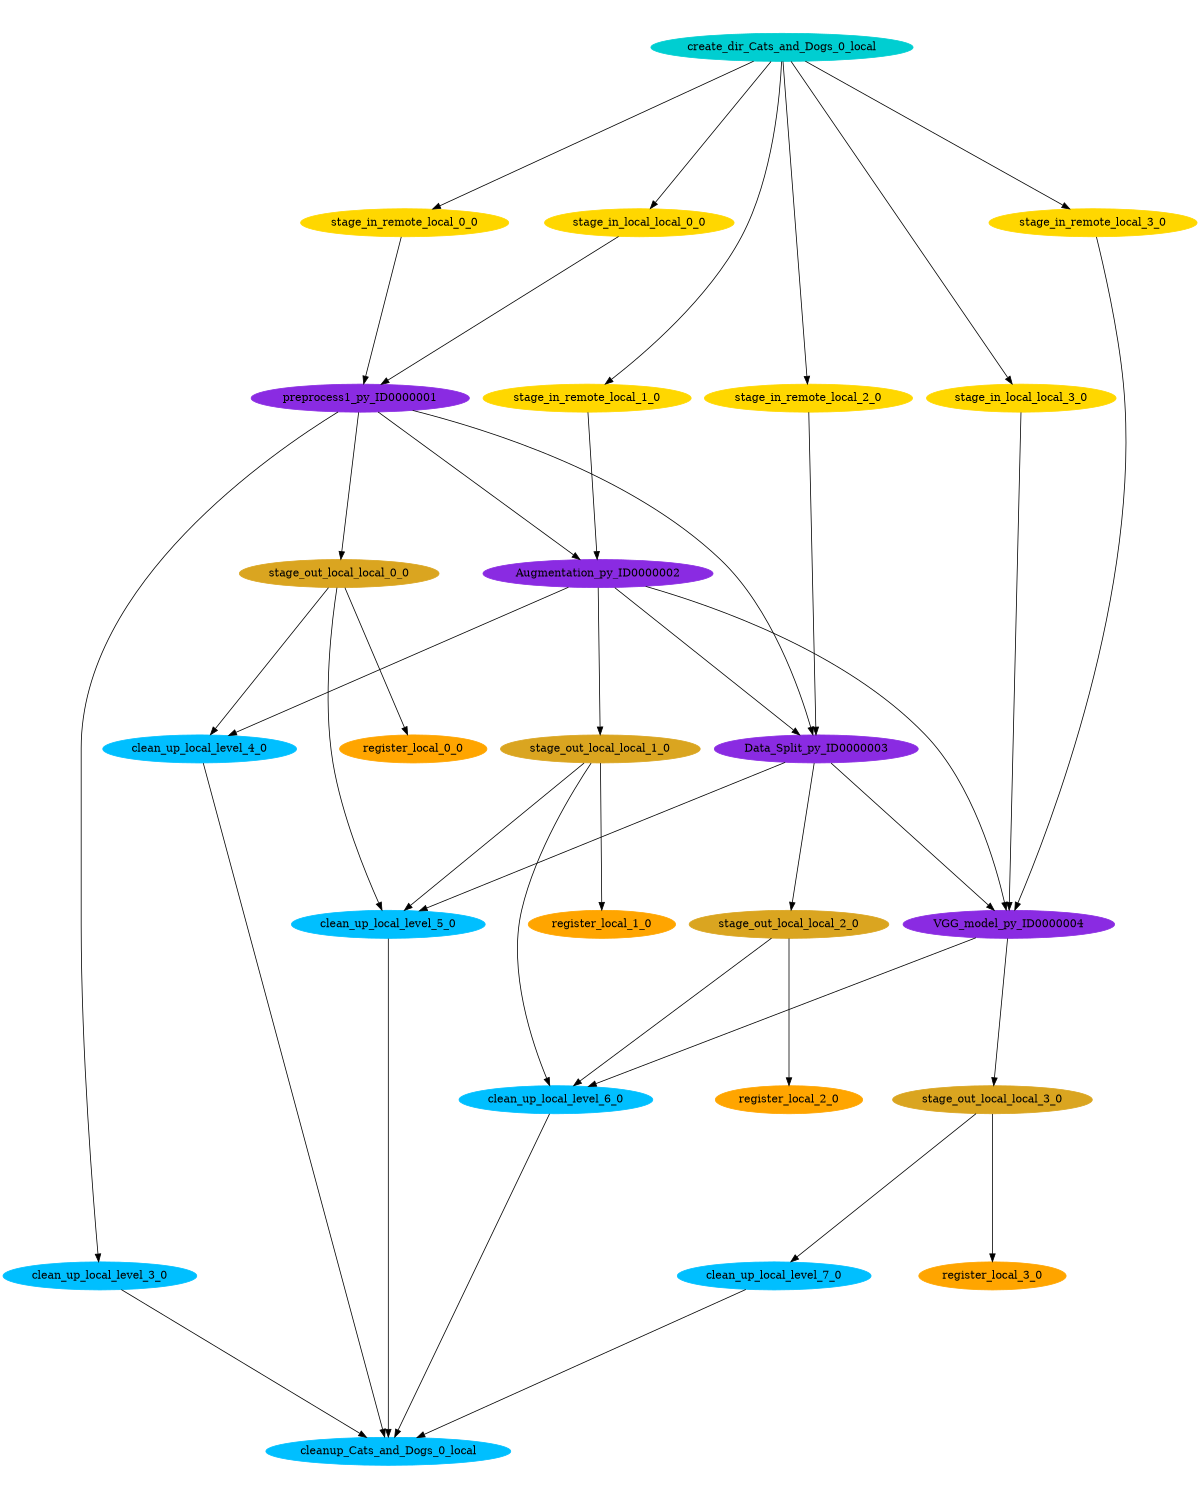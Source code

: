 digraph E {
size="8.0,10.0"
ratio=fill
node [shape=ellipse]
edge [arrowhead=normal, arrowsize=1.0]
	"stage_in_remote_local_2_0" [color=gold,style=filled,label="stage_in_remote_local_2_0"]
	"cleanup_Cats_and_Dogs_0_local" [color=deepskyblue,style=filled,label="cleanup_Cats_and_Dogs_0_local"]
	"stage_in_remote_local_1_0" [color=gold,style=filled,label="stage_in_remote_local_1_0"]
	"stage_in_remote_local_0_0" [color=gold,style=filled,label="stage_in_remote_local_0_0"]
	"clean_up_local_level_3_0" [color=deepskyblue,style=filled,label="clean_up_local_level_3_0"]
	"preprocess1_py_ID0000001" [color=blueviolet,style=filled,label="preprocess1_py_ID0000001"]
	"clean_up_local_level_4_0" [color=deepskyblue,style=filled,label="clean_up_local_level_4_0"]
	"clean_up_local_level_5_0" [color=deepskyblue,style=filled,label="clean_up_local_level_5_0"]
	"clean_up_local_level_6_0" [color=deepskyblue,style=filled,label="clean_up_local_level_6_0"]
	"clean_up_local_level_7_0" [color=deepskyblue,style=filled,label="clean_up_local_level_7_0"]
	"stage_in_local_local_0_0" [color=gold,style=filled,label="stage_in_local_local_0_0"]
	"stage_in_local_local_3_0" [color=gold,style=filled,label="stage_in_local_local_3_0"]
	"Data_Split_py_ID0000003" [color=blueviolet,style=filled,label="Data_Split_py_ID0000003"]
	"stage_in_remote_local_3_0" [color=gold,style=filled,label="stage_in_remote_local_3_0"]
	"stage_out_local_local_3_0" [color=goldenrod,style=filled,label="stage_out_local_local_3_0"]
	"stage_out_local_local_2_0" [color=goldenrod,style=filled,label="stage_out_local_local_2_0"]
	"stage_out_local_local_1_0" [color=goldenrod,style=filled,label="stage_out_local_local_1_0"]
	"VGG_model_py_ID0000004" [color=blueviolet,style=filled,label="VGG_model_py_ID0000004"]
	"stage_out_local_local_0_0" [color=goldenrod,style=filled,label="stage_out_local_local_0_0"]
	"Augmentation_py_ID0000002" [color=blueviolet,style=filled,label="Augmentation_py_ID0000002"]
	"create_dir_Cats_and_Dogs_0_local" [color=darkturquoise,style=filled,label="create_dir_Cats_and_Dogs_0_local"]
	"register_local_3_0" [color=orange,style=filled,label="register_local_3_0"]
	"register_local_2_0" [color=orange,style=filled,label="register_local_2_0"]
	"register_local_1_0" [color=orange,style=filled,label="register_local_1_0"]
	"register_local_0_0" [color=orange,style=filled,label="register_local_0_0"]

	"stage_in_remote_local_2_0" -> "Data_Split_py_ID0000003"
	"stage_in_remote_local_1_0" -> "Augmentation_py_ID0000002"
	"stage_in_remote_local_0_0" -> "preprocess1_py_ID0000001"
	"clean_up_local_level_3_0" -> "cleanup_Cats_and_Dogs_0_local"
	"preprocess1_py_ID0000001" -> "Augmentation_py_ID0000002"
	"preprocess1_py_ID0000001" -> "Data_Split_py_ID0000003"
	"preprocess1_py_ID0000001" -> "clean_up_local_level_3_0"
	"preprocess1_py_ID0000001" -> "stage_out_local_local_0_0"
	"clean_up_local_level_4_0" -> "cleanup_Cats_and_Dogs_0_local"
	"clean_up_local_level_5_0" -> "cleanup_Cats_and_Dogs_0_local"
	"clean_up_local_level_6_0" -> "cleanup_Cats_and_Dogs_0_local"
	"clean_up_local_level_7_0" -> "cleanup_Cats_and_Dogs_0_local"
	"stage_in_local_local_0_0" -> "preprocess1_py_ID0000001"
	"stage_in_local_local_3_0" -> "VGG_model_py_ID0000004"
	"Data_Split_py_ID0000003" -> "stage_out_local_local_2_0"
	"Data_Split_py_ID0000003" -> "VGG_model_py_ID0000004"
	"Data_Split_py_ID0000003" -> "clean_up_local_level_5_0"
	"stage_in_remote_local_3_0" -> "VGG_model_py_ID0000004"
	"stage_out_local_local_3_0" -> "register_local_3_0"
	"stage_out_local_local_3_0" -> "clean_up_local_level_7_0"
	"stage_out_local_local_2_0" -> "register_local_2_0"
	"stage_out_local_local_2_0" -> "clean_up_local_level_6_0"
	"stage_out_local_local_1_0" -> "register_local_1_0"
	"stage_out_local_local_1_0" -> "clean_up_local_level_5_0"
	"stage_out_local_local_1_0" -> "clean_up_local_level_6_0"
	"VGG_model_py_ID0000004" -> "stage_out_local_local_3_0"
	"VGG_model_py_ID0000004" -> "clean_up_local_level_6_0"
	"stage_out_local_local_0_0" -> "register_local_0_0"
	"stage_out_local_local_0_0" -> "clean_up_local_level_4_0"
	"stage_out_local_local_0_0" -> "clean_up_local_level_5_0"
	"Augmentation_py_ID0000002" -> "Data_Split_py_ID0000003"
	"Augmentation_py_ID0000002" -> "stage_out_local_local_1_0"
	"Augmentation_py_ID0000002" -> "VGG_model_py_ID0000004"
	"Augmentation_py_ID0000002" -> "clean_up_local_level_4_0"
	"create_dir_Cats_and_Dogs_0_local" -> "stage_in_remote_local_2_0"
	"create_dir_Cats_and_Dogs_0_local" -> "stage_in_remote_local_1_0"
	"create_dir_Cats_and_Dogs_0_local" -> "stage_in_remote_local_0_0"
	"create_dir_Cats_and_Dogs_0_local" -> "stage_in_local_local_0_0"
	"create_dir_Cats_and_Dogs_0_local" -> "stage_in_local_local_3_0"
	"create_dir_Cats_and_Dogs_0_local" -> "stage_in_remote_local_3_0"
}
